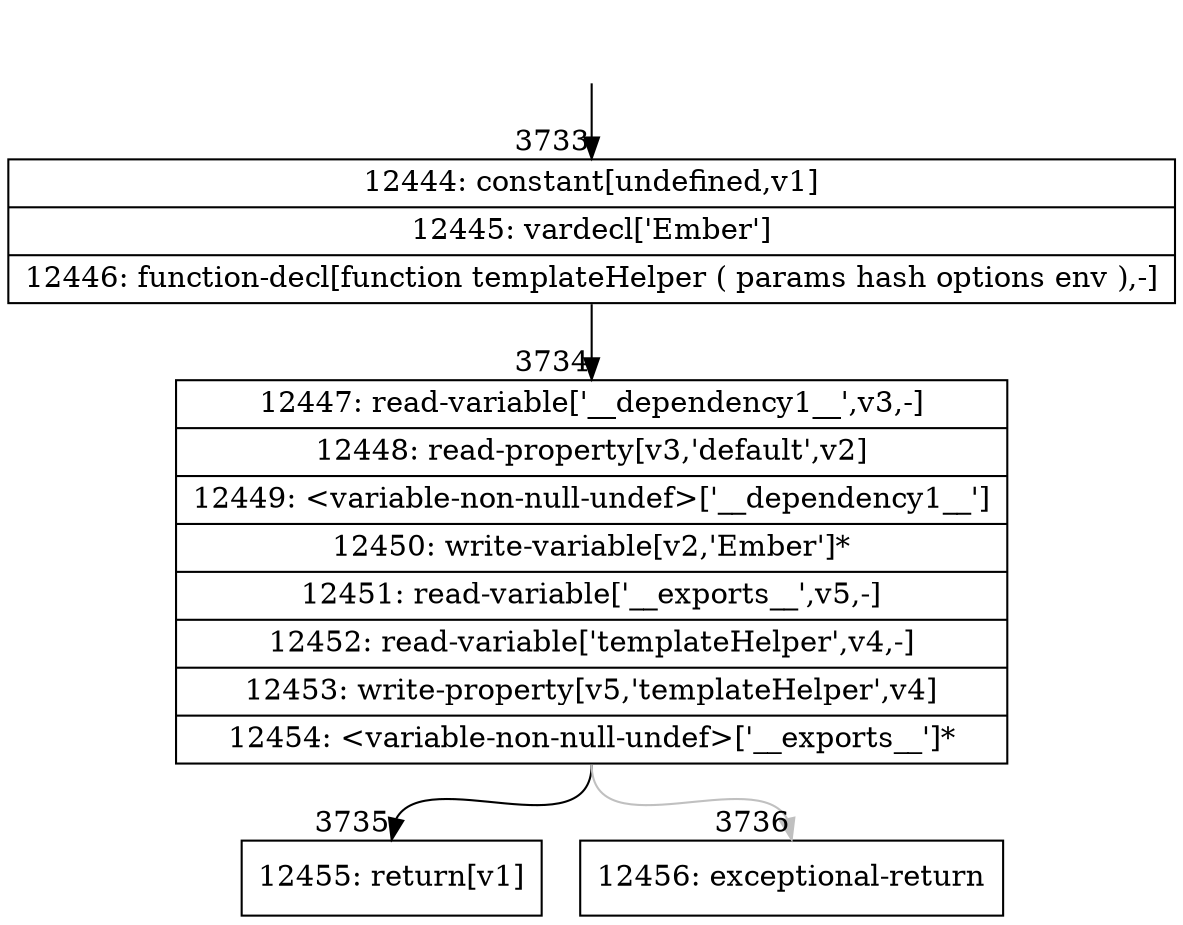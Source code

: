 digraph {
rankdir="TD"
BB_entry298[shape=none,label=""];
BB_entry298 -> BB3733 [tailport=s, headport=n, headlabel="    3733"]
BB3733 [shape=record label="{12444: constant[undefined,v1]|12445: vardecl['Ember']|12446: function-decl[function templateHelper ( params hash options env ),-]}" ] 
BB3733 -> BB3734 [tailport=s, headport=n, headlabel="      3734"]
BB3734 [shape=record label="{12447: read-variable['__dependency1__',v3,-]|12448: read-property[v3,'default',v2]|12449: \<variable-non-null-undef\>['__dependency1__']|12450: write-variable[v2,'Ember']*|12451: read-variable['__exports__',v5,-]|12452: read-variable['templateHelper',v4,-]|12453: write-property[v5,'templateHelper',v4]|12454: \<variable-non-null-undef\>['__exports__']*}" ] 
BB3734 -> BB3735 [tailport=s, headport=n, headlabel="      3735"]
BB3734 -> BB3736 [tailport=s, headport=n, color=gray, headlabel="      3736"]
BB3735 [shape=record label="{12455: return[v1]}" ] 
BB3736 [shape=record label="{12456: exceptional-return}" ] 
//#$~ 6854
}
